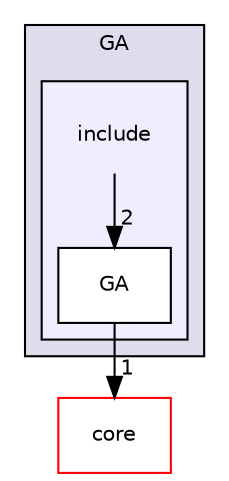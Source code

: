 digraph "NANA/modules/GA/include" {
  compound=true
  node [ fontsize="10", fontname="Helvetica"];
  edge [ labelfontsize="10", labelfontname="Helvetica"];
  subgraph clusterdir_59adbde5762d97ad75527641e5709f5d {
    graph [ bgcolor="#ddddee", pencolor="black", label="GA" fontname="Helvetica", fontsize="10", URL="dir_59adbde5762d97ad75527641e5709f5d.html"]
  subgraph clusterdir_eee36098850f0dea61ca0103caf017e2 {
    graph [ bgcolor="#eeeeff", pencolor="black", label="" URL="dir_eee36098850f0dea61ca0103caf017e2.html"];
    dir_eee36098850f0dea61ca0103caf017e2 [shape=plaintext label="include"];
  dir_6f9ec2ca7173a0b956979820b194496a [shape=box label="GA" fillcolor="white" style="filled" URL="dir_6f9ec2ca7173a0b956979820b194496a.html"];
  }
  }
  dir_c3e203e05606b384f5fc9d03652c3ac7 [shape=box label="core" fillcolor="white" style="filled" color="red" URL="dir_c3e203e05606b384f5fc9d03652c3ac7.html"];
  dir_6f9ec2ca7173a0b956979820b194496a->dir_c3e203e05606b384f5fc9d03652c3ac7 [headlabel="1", labeldistance=1.5 headhref="dir_000014_000006.html"];
  dir_eee36098850f0dea61ca0103caf017e2->dir_6f9ec2ca7173a0b956979820b194496a [headlabel="2", labeldistance=1.5 headhref="dir_000013_000014.html"];
}
